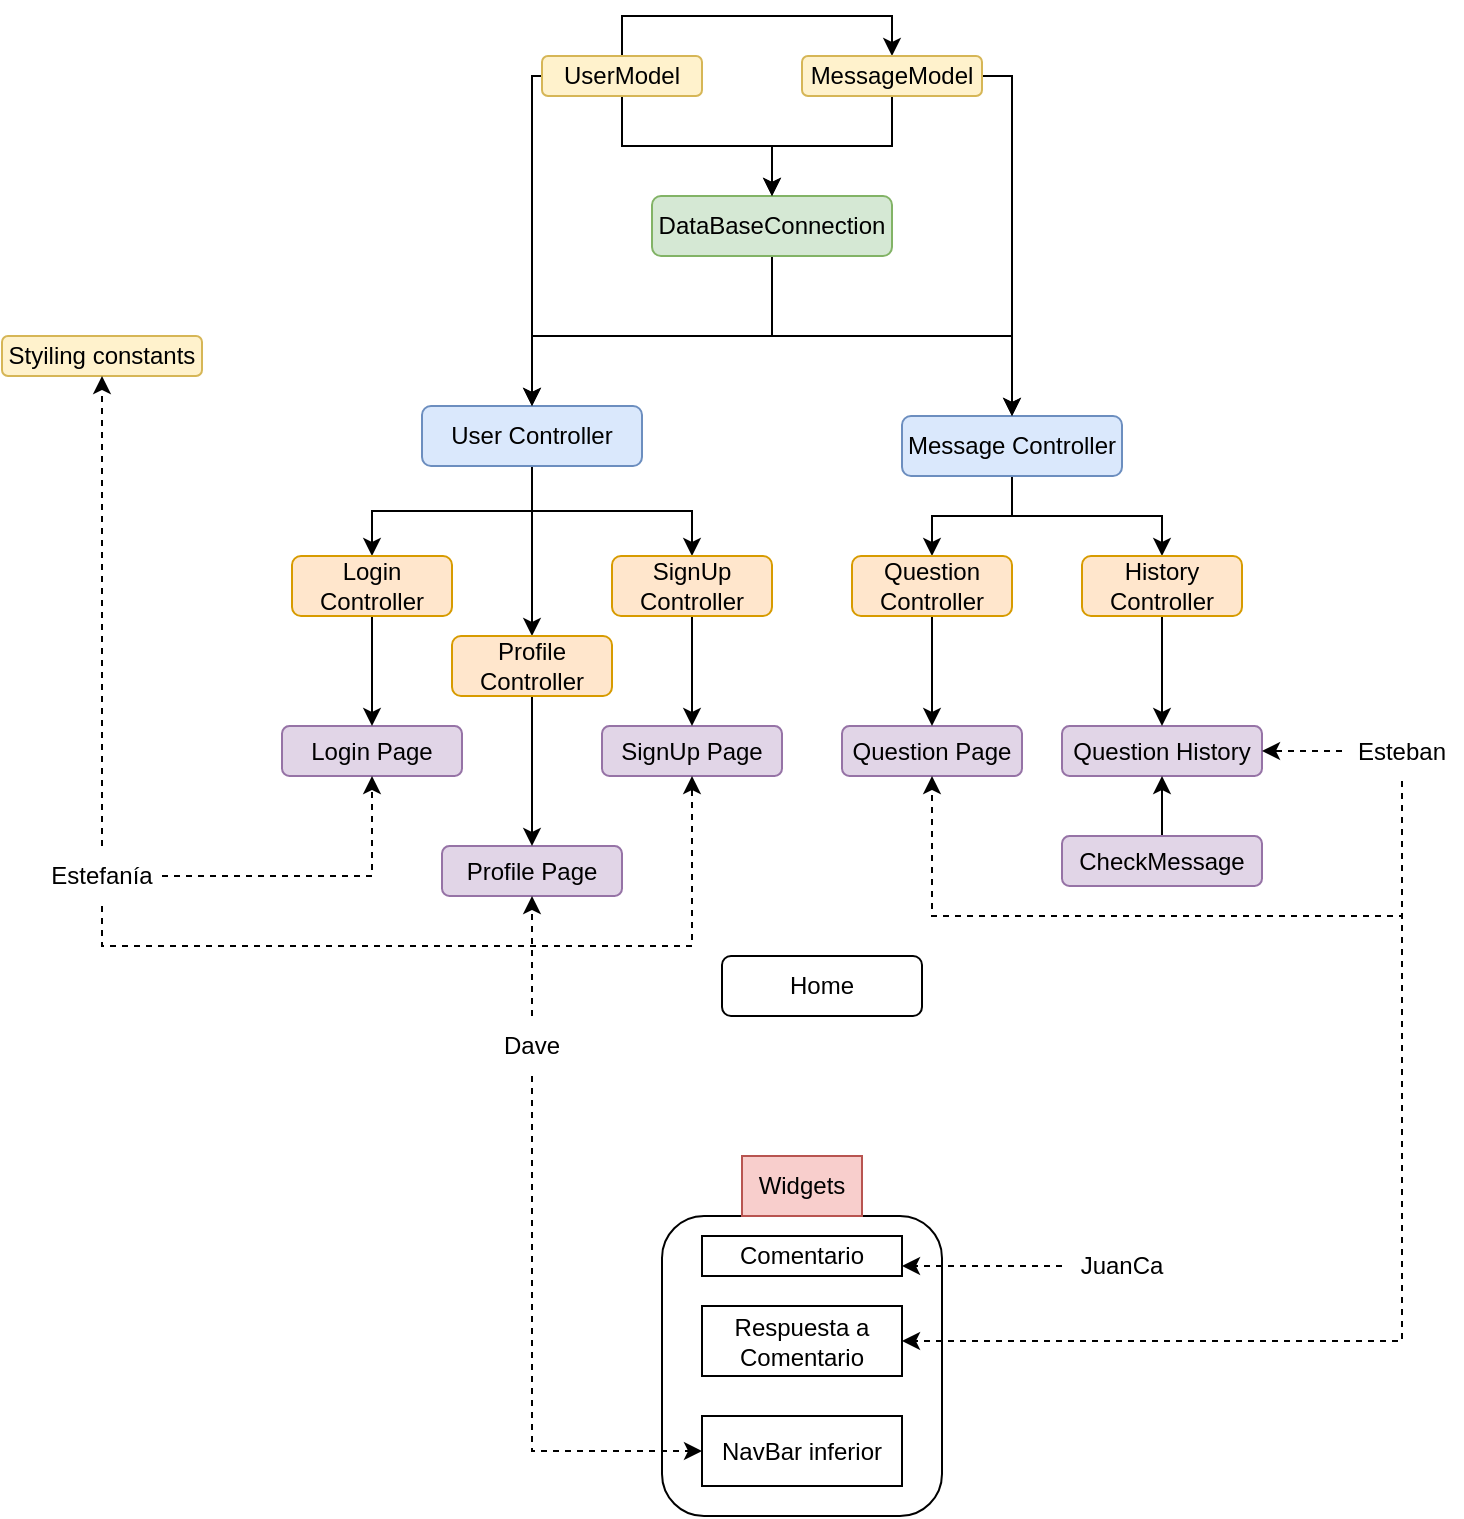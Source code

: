 <mxfile version="15.5.4" type="device"><diagram id="i4ligz8DzXzXs59bAB4W" name="Page-1"><mxGraphModel dx="1044" dy="506" grid="1" gridSize="10" guides="1" tooltips="1" connect="1" arrows="1" fold="1" page="1" pageScale="1" pageWidth="850" pageHeight="1100" math="0" shadow="0"><root><mxCell id="0"/><mxCell id="1" parent="0"/><mxCell id="BKrNaYf9EgIeo19u__sa-1" value="Styiling constants" style="rounded=1;whiteSpace=wrap;html=1;fillColor=#fff2cc;strokeColor=#d6b656;" vertex="1" parent="1"><mxGeometry x="40" y="270" width="100" height="20" as="geometry"/></mxCell><mxCell id="BKrNaYf9EgIeo19u__sa-29" style="edgeStyle=orthogonalEdgeStyle;rounded=0;orthogonalLoop=1;jettySize=auto;html=1;exitX=0.5;exitY=1;exitDx=0;exitDy=0;entryX=0.5;entryY=0;entryDx=0;entryDy=0;" edge="1" parent="1" source="BKrNaYf9EgIeo19u__sa-2" target="BKrNaYf9EgIeo19u__sa-28"><mxGeometry relative="1" as="geometry"/></mxCell><mxCell id="BKrNaYf9EgIeo19u__sa-34" style="edgeStyle=orthogonalEdgeStyle;rounded=0;orthogonalLoop=1;jettySize=auto;html=1;exitX=0.5;exitY=1;exitDx=0;exitDy=0;entryX=0.5;entryY=0;entryDx=0;entryDy=0;" edge="1" parent="1" source="BKrNaYf9EgIeo19u__sa-2" target="BKrNaYf9EgIeo19u__sa-33"><mxGeometry relative="1" as="geometry"/></mxCell><mxCell id="BKrNaYf9EgIeo19u__sa-36" style="edgeStyle=orthogonalEdgeStyle;rounded=0;orthogonalLoop=1;jettySize=auto;html=1;exitX=0.5;exitY=1;exitDx=0;exitDy=0;entryX=0.5;entryY=0;entryDx=0;entryDy=0;" edge="1" parent="1" source="BKrNaYf9EgIeo19u__sa-2" target="BKrNaYf9EgIeo19u__sa-31"><mxGeometry relative="1" as="geometry"/></mxCell><mxCell id="BKrNaYf9EgIeo19u__sa-2" value="User Controller" style="rounded=1;whiteSpace=wrap;html=1;fillColor=#dae8fc;strokeColor=#6c8ebf;" vertex="1" parent="1"><mxGeometry x="250" y="305" width="110" height="30" as="geometry"/></mxCell><mxCell id="BKrNaYf9EgIeo19u__sa-3" value="Login Page" style="rounded=1;whiteSpace=wrap;html=1;fillColor=#e1d5e7;strokeColor=#9673a6;" vertex="1" parent="1"><mxGeometry x="180" y="465" width="90" height="25" as="geometry"/></mxCell><mxCell id="BKrNaYf9EgIeo19u__sa-5" value="Profile Page" style="rounded=1;whiteSpace=wrap;html=1;fillColor=#e1d5e7;strokeColor=#9673a6;" vertex="1" parent="1"><mxGeometry x="260" y="525" width="90" height="25" as="geometry"/></mxCell><mxCell id="BKrNaYf9EgIeo19u__sa-6" value="SignUp Page" style="rounded=1;whiteSpace=wrap;html=1;fillColor=#e1d5e7;strokeColor=#9673a6;" vertex="1" parent="1"><mxGeometry x="340" y="465" width="90" height="25" as="geometry"/></mxCell><mxCell id="BKrNaYf9EgIeo19u__sa-9" value="Home" style="rounded=1;whiteSpace=wrap;html=1;" vertex="1" parent="1"><mxGeometry x="400" y="580" width="100" height="30" as="geometry"/></mxCell><mxCell id="BKrNaYf9EgIeo19u__sa-39" style="edgeStyle=orthogonalEdgeStyle;rounded=0;orthogonalLoop=1;jettySize=auto;html=1;exitX=0.5;exitY=1;exitDx=0;exitDy=0;entryX=0.5;entryY=0;entryDx=0;entryDy=0;" edge="1" parent="1" source="BKrNaYf9EgIeo19u__sa-10" target="BKrNaYf9EgIeo19u__sa-37"><mxGeometry relative="1" as="geometry"/></mxCell><mxCell id="BKrNaYf9EgIeo19u__sa-41" style="edgeStyle=orthogonalEdgeStyle;rounded=0;orthogonalLoop=1;jettySize=auto;html=1;exitX=0.5;exitY=1;exitDx=0;exitDy=0;entryX=0.5;entryY=0;entryDx=0;entryDy=0;" edge="1" parent="1" source="BKrNaYf9EgIeo19u__sa-10" target="BKrNaYf9EgIeo19u__sa-40"><mxGeometry relative="1" as="geometry"/></mxCell><mxCell id="BKrNaYf9EgIeo19u__sa-10" value="Message Controller" style="rounded=1;whiteSpace=wrap;html=1;fillColor=#dae8fc;strokeColor=#6c8ebf;" vertex="1" parent="1"><mxGeometry x="490" y="310" width="110" height="30" as="geometry"/></mxCell><mxCell id="BKrNaYf9EgIeo19u__sa-11" value="Question Page" style="rounded=1;whiteSpace=wrap;html=1;fillColor=#e1d5e7;strokeColor=#9673a6;" vertex="1" parent="1"><mxGeometry x="460" y="465" width="90" height="25" as="geometry"/></mxCell><mxCell id="BKrNaYf9EgIeo19u__sa-12" value="Question History" style="rounded=1;whiteSpace=wrap;html=1;fillColor=#e1d5e7;strokeColor=#9673a6;" vertex="1" parent="1"><mxGeometry x="570" y="465" width="100" height="25" as="geometry"/></mxCell><mxCell id="BKrNaYf9EgIeo19u__sa-43" style="edgeStyle=orthogonalEdgeStyle;rounded=0;orthogonalLoop=1;jettySize=auto;html=1;exitX=0.5;exitY=0;exitDx=0;exitDy=0;entryX=0.5;entryY=1;entryDx=0;entryDy=0;" edge="1" parent="1" source="BKrNaYf9EgIeo19u__sa-13" target="BKrNaYf9EgIeo19u__sa-12"><mxGeometry relative="1" as="geometry"/></mxCell><mxCell id="BKrNaYf9EgIeo19u__sa-13" value="CheckMessage" style="rounded=1;whiteSpace=wrap;html=1;fillColor=#e1d5e7;strokeColor=#9673a6;" vertex="1" parent="1"><mxGeometry x="570" y="520" width="100" height="25" as="geometry"/></mxCell><mxCell id="BKrNaYf9EgIeo19u__sa-26" style="edgeStyle=orthogonalEdgeStyle;rounded=0;orthogonalLoop=1;jettySize=auto;html=1;exitX=0.5;exitY=1;exitDx=0;exitDy=0;entryX=0.5;entryY=0;entryDx=0;entryDy=0;" edge="1" parent="1" source="BKrNaYf9EgIeo19u__sa-17" target="BKrNaYf9EgIeo19u__sa-2"><mxGeometry relative="1" as="geometry"><Array as="points"><mxPoint x="425" y="270"/><mxPoint x="305" y="270"/></Array></mxGeometry></mxCell><mxCell id="BKrNaYf9EgIeo19u__sa-27" style="edgeStyle=orthogonalEdgeStyle;rounded=0;orthogonalLoop=1;jettySize=auto;html=1;exitX=0.5;exitY=1;exitDx=0;exitDy=0;" edge="1" parent="1" source="BKrNaYf9EgIeo19u__sa-17" target="BKrNaYf9EgIeo19u__sa-10"><mxGeometry relative="1" as="geometry"><Array as="points"><mxPoint x="425" y="270"/><mxPoint x="545" y="270"/></Array></mxGeometry></mxCell><mxCell id="BKrNaYf9EgIeo19u__sa-17" value="DataBaseConnection" style="rounded=1;whiteSpace=wrap;html=1;fillColor=#d5e8d4;strokeColor=#82b366;" vertex="1" parent="1"><mxGeometry x="365" y="200" width="120" height="30" as="geometry"/></mxCell><mxCell id="BKrNaYf9EgIeo19u__sa-20" style="edgeStyle=orthogonalEdgeStyle;rounded=0;orthogonalLoop=1;jettySize=auto;html=1;exitX=0.5;exitY=0;exitDx=0;exitDy=0;entryX=0.5;entryY=0;entryDx=0;entryDy=0;" edge="1" parent="1" source="BKrNaYf9EgIeo19u__sa-18" target="BKrNaYf9EgIeo19u__sa-19"><mxGeometry relative="1" as="geometry"/></mxCell><mxCell id="BKrNaYf9EgIeo19u__sa-21" style="edgeStyle=orthogonalEdgeStyle;rounded=0;orthogonalLoop=1;jettySize=auto;html=1;exitX=0.5;exitY=1;exitDx=0;exitDy=0;" edge="1" parent="1" source="BKrNaYf9EgIeo19u__sa-18" target="BKrNaYf9EgIeo19u__sa-17"><mxGeometry relative="1" as="geometry"/></mxCell><mxCell id="BKrNaYf9EgIeo19u__sa-24" style="edgeStyle=orthogonalEdgeStyle;rounded=0;orthogonalLoop=1;jettySize=auto;html=1;exitX=0;exitY=0.5;exitDx=0;exitDy=0;entryX=0.5;entryY=0;entryDx=0;entryDy=0;" edge="1" parent="1" source="BKrNaYf9EgIeo19u__sa-18" target="BKrNaYf9EgIeo19u__sa-2"><mxGeometry relative="1" as="geometry"><Array as="points"><mxPoint x="305" y="140"/></Array></mxGeometry></mxCell><mxCell id="BKrNaYf9EgIeo19u__sa-18" value="UserModel" style="rounded=1;whiteSpace=wrap;html=1;fillColor=#fff2cc;strokeColor=#d6b656;" vertex="1" parent="1"><mxGeometry x="310" y="130" width="80" height="20" as="geometry"/></mxCell><mxCell id="BKrNaYf9EgIeo19u__sa-23" style="edgeStyle=orthogonalEdgeStyle;rounded=0;orthogonalLoop=1;jettySize=auto;html=1;exitX=0.5;exitY=1;exitDx=0;exitDy=0;entryX=0.5;entryY=0;entryDx=0;entryDy=0;" edge="1" parent="1" source="BKrNaYf9EgIeo19u__sa-19" target="BKrNaYf9EgIeo19u__sa-17"><mxGeometry relative="1" as="geometry"/></mxCell><mxCell id="BKrNaYf9EgIeo19u__sa-25" style="edgeStyle=orthogonalEdgeStyle;rounded=0;orthogonalLoop=1;jettySize=auto;html=1;exitX=1;exitY=0.5;exitDx=0;exitDy=0;entryX=0.5;entryY=0;entryDx=0;entryDy=0;" edge="1" parent="1" source="BKrNaYf9EgIeo19u__sa-19" target="BKrNaYf9EgIeo19u__sa-10"><mxGeometry relative="1" as="geometry"><Array as="points"><mxPoint x="545" y="140"/></Array></mxGeometry></mxCell><mxCell id="BKrNaYf9EgIeo19u__sa-19" value="MessageModel" style="rounded=1;whiteSpace=wrap;html=1;fillColor=#fff2cc;strokeColor=#d6b656;" vertex="1" parent="1"><mxGeometry x="440" y="130" width="90" height="20" as="geometry"/></mxCell><mxCell id="BKrNaYf9EgIeo19u__sa-30" style="edgeStyle=orthogonalEdgeStyle;rounded=0;orthogonalLoop=1;jettySize=auto;html=1;exitX=0.5;exitY=1;exitDx=0;exitDy=0;entryX=0.5;entryY=0;entryDx=0;entryDy=0;" edge="1" parent="1" source="BKrNaYf9EgIeo19u__sa-28" target="BKrNaYf9EgIeo19u__sa-3"><mxGeometry relative="1" as="geometry"/></mxCell><mxCell id="BKrNaYf9EgIeo19u__sa-28" value="Login Controller" style="rounded=1;whiteSpace=wrap;html=1;fillColor=#ffe6cc;strokeColor=#d79b00;" vertex="1" parent="1"><mxGeometry x="185" y="380" width="80" height="30" as="geometry"/></mxCell><mxCell id="BKrNaYf9EgIeo19u__sa-32" style="edgeStyle=orthogonalEdgeStyle;rounded=0;orthogonalLoop=1;jettySize=auto;html=1;exitX=0.5;exitY=1;exitDx=0;exitDy=0;entryX=0.5;entryY=0;entryDx=0;entryDy=0;" edge="1" parent="1" source="BKrNaYf9EgIeo19u__sa-31" target="BKrNaYf9EgIeo19u__sa-6"><mxGeometry relative="1" as="geometry"/></mxCell><mxCell id="BKrNaYf9EgIeo19u__sa-31" value="SignUp Controller" style="rounded=1;whiteSpace=wrap;html=1;fillColor=#ffe6cc;strokeColor=#d79b00;" vertex="1" parent="1"><mxGeometry x="345" y="380" width="80" height="30" as="geometry"/></mxCell><mxCell id="BKrNaYf9EgIeo19u__sa-35" style="edgeStyle=orthogonalEdgeStyle;rounded=0;orthogonalLoop=1;jettySize=auto;html=1;exitX=0.5;exitY=1;exitDx=0;exitDy=0;entryX=0.5;entryY=0;entryDx=0;entryDy=0;" edge="1" parent="1" source="BKrNaYf9EgIeo19u__sa-33" target="BKrNaYf9EgIeo19u__sa-5"><mxGeometry relative="1" as="geometry"/></mxCell><mxCell id="BKrNaYf9EgIeo19u__sa-33" value="Profile Controller" style="rounded=1;whiteSpace=wrap;html=1;fillColor=#ffe6cc;strokeColor=#d79b00;" vertex="1" parent="1"><mxGeometry x="265" y="420" width="80" height="30" as="geometry"/></mxCell><mxCell id="BKrNaYf9EgIeo19u__sa-38" style="edgeStyle=orthogonalEdgeStyle;rounded=0;orthogonalLoop=1;jettySize=auto;html=1;exitX=0.5;exitY=1;exitDx=0;exitDy=0;entryX=0.5;entryY=0;entryDx=0;entryDy=0;" edge="1" parent="1" source="BKrNaYf9EgIeo19u__sa-37" target="BKrNaYf9EgIeo19u__sa-11"><mxGeometry relative="1" as="geometry"/></mxCell><mxCell id="BKrNaYf9EgIeo19u__sa-37" value="Question Controller" style="rounded=1;whiteSpace=wrap;html=1;fillColor=#ffe6cc;strokeColor=#d79b00;" vertex="1" parent="1"><mxGeometry x="465" y="380" width="80" height="30" as="geometry"/></mxCell><mxCell id="BKrNaYf9EgIeo19u__sa-42" style="edgeStyle=orthogonalEdgeStyle;rounded=0;orthogonalLoop=1;jettySize=auto;html=1;exitX=0.5;exitY=1;exitDx=0;exitDy=0;entryX=0.5;entryY=0;entryDx=0;entryDy=0;" edge="1" parent="1" source="BKrNaYf9EgIeo19u__sa-40" target="BKrNaYf9EgIeo19u__sa-12"><mxGeometry relative="1" as="geometry"/></mxCell><mxCell id="BKrNaYf9EgIeo19u__sa-40" value="History&lt;br&gt;Controller" style="rounded=1;whiteSpace=wrap;html=1;fillColor=#ffe6cc;strokeColor=#d79b00;" vertex="1" parent="1"><mxGeometry x="580" y="380" width="80" height="30" as="geometry"/></mxCell><mxCell id="BKrNaYf9EgIeo19u__sa-44" value="" style="rounded=1;whiteSpace=wrap;html=1;" vertex="1" parent="1"><mxGeometry x="370" y="710" width="140" height="150" as="geometry"/></mxCell><mxCell id="BKrNaYf9EgIeo19u__sa-45" value="Comentario" style="rounded=0;whiteSpace=wrap;html=1;" vertex="1" parent="1"><mxGeometry x="390" y="720" width="100" height="20" as="geometry"/></mxCell><mxCell id="BKrNaYf9EgIeo19u__sa-46" value="Respuesta a Comentario" style="rounded=0;whiteSpace=wrap;html=1;" vertex="1" parent="1"><mxGeometry x="390" y="755" width="100" height="35" as="geometry"/></mxCell><mxCell id="BKrNaYf9EgIeo19u__sa-47" value="NavBar inferior" style="rounded=0;whiteSpace=wrap;html=1;" vertex="1" parent="1"><mxGeometry x="390" y="810" width="100" height="35" as="geometry"/></mxCell><mxCell id="BKrNaYf9EgIeo19u__sa-48" value="Widgets" style="text;html=1;strokeColor=#b85450;fillColor=#f8cecc;align=center;verticalAlign=middle;whiteSpace=wrap;rounded=0;" vertex="1" parent="1"><mxGeometry x="410" y="680" width="60" height="30" as="geometry"/></mxCell><mxCell id="BKrNaYf9EgIeo19u__sa-50" style="edgeStyle=orthogonalEdgeStyle;rounded=0;orthogonalLoop=1;jettySize=auto;html=1;exitX=0.5;exitY=0;exitDx=0;exitDy=0;entryX=0.5;entryY=1;entryDx=0;entryDy=0;dashed=1;" edge="1" parent="1" source="BKrNaYf9EgIeo19u__sa-49" target="BKrNaYf9EgIeo19u__sa-1"><mxGeometry relative="1" as="geometry"/></mxCell><mxCell id="BKrNaYf9EgIeo19u__sa-51" style="edgeStyle=orthogonalEdgeStyle;rounded=0;orthogonalLoop=1;jettySize=auto;html=1;exitX=1;exitY=0.5;exitDx=0;exitDy=0;entryX=0.5;entryY=1;entryDx=0;entryDy=0;dashed=1;" edge="1" parent="1" source="BKrNaYf9EgIeo19u__sa-49" target="BKrNaYf9EgIeo19u__sa-3"><mxGeometry relative="1" as="geometry"/></mxCell><mxCell id="BKrNaYf9EgIeo19u__sa-52" style="edgeStyle=orthogonalEdgeStyle;rounded=0;orthogonalLoop=1;jettySize=auto;html=1;exitX=0.5;exitY=1;exitDx=0;exitDy=0;entryX=0.5;entryY=1;entryDx=0;entryDy=0;dashed=1;" edge="1" parent="1" source="BKrNaYf9EgIeo19u__sa-49" target="BKrNaYf9EgIeo19u__sa-6"><mxGeometry relative="1" as="geometry"/></mxCell><mxCell id="BKrNaYf9EgIeo19u__sa-49" value="Estefanía" style="text;html=1;strokeColor=none;fillColor=none;align=center;verticalAlign=middle;whiteSpace=wrap;rounded=0;" vertex="1" parent="1"><mxGeometry x="60" y="525" width="60" height="30" as="geometry"/></mxCell><mxCell id="BKrNaYf9EgIeo19u__sa-54" style="edgeStyle=orthogonalEdgeStyle;rounded=0;orthogonalLoop=1;jettySize=auto;html=1;exitX=0.5;exitY=0;exitDx=0;exitDy=0;entryX=0.5;entryY=1;entryDx=0;entryDy=0;dashed=1;" edge="1" parent="1" source="BKrNaYf9EgIeo19u__sa-53" target="BKrNaYf9EgIeo19u__sa-5"><mxGeometry relative="1" as="geometry"/></mxCell><mxCell id="BKrNaYf9EgIeo19u__sa-55" style="edgeStyle=orthogonalEdgeStyle;rounded=0;orthogonalLoop=1;jettySize=auto;html=1;exitX=0.5;exitY=1;exitDx=0;exitDy=0;entryX=0;entryY=0.5;entryDx=0;entryDy=0;dashed=1;" edge="1" parent="1" source="BKrNaYf9EgIeo19u__sa-53" target="BKrNaYf9EgIeo19u__sa-47"><mxGeometry relative="1" as="geometry"/></mxCell><mxCell id="BKrNaYf9EgIeo19u__sa-53" value="Dave" style="text;html=1;strokeColor=none;fillColor=none;align=center;verticalAlign=middle;whiteSpace=wrap;rounded=0;" vertex="1" parent="1"><mxGeometry x="275" y="610" width="60" height="30" as="geometry"/></mxCell><mxCell id="BKrNaYf9EgIeo19u__sa-58" style="edgeStyle=orthogonalEdgeStyle;rounded=0;orthogonalLoop=1;jettySize=auto;html=1;exitX=0.5;exitY=1;exitDx=0;exitDy=0;entryX=0.5;entryY=1;entryDx=0;entryDy=0;dashed=1;" edge="1" parent="1" source="BKrNaYf9EgIeo19u__sa-56" target="BKrNaYf9EgIeo19u__sa-11"><mxGeometry relative="1" as="geometry"><Array as="points"><mxPoint x="740" y="560"/><mxPoint x="505" y="560"/></Array></mxGeometry></mxCell><mxCell id="BKrNaYf9EgIeo19u__sa-60" style="edgeStyle=orthogonalEdgeStyle;rounded=0;orthogonalLoop=1;jettySize=auto;html=1;exitX=0.5;exitY=1;exitDx=0;exitDy=0;entryX=1;entryY=0.5;entryDx=0;entryDy=0;dashed=1;" edge="1" parent="1" source="BKrNaYf9EgIeo19u__sa-56" target="BKrNaYf9EgIeo19u__sa-46"><mxGeometry relative="1" as="geometry"/></mxCell><mxCell id="BKrNaYf9EgIeo19u__sa-63" style="edgeStyle=orthogonalEdgeStyle;rounded=0;orthogonalLoop=1;jettySize=auto;html=1;exitX=0;exitY=0.5;exitDx=0;exitDy=0;entryX=1;entryY=0.5;entryDx=0;entryDy=0;dashed=1;" edge="1" parent="1" source="BKrNaYf9EgIeo19u__sa-56" target="BKrNaYf9EgIeo19u__sa-12"><mxGeometry relative="1" as="geometry"/></mxCell><mxCell id="BKrNaYf9EgIeo19u__sa-56" value="Esteban" style="text;html=1;strokeColor=none;fillColor=none;align=center;verticalAlign=middle;whiteSpace=wrap;rounded=0;" vertex="1" parent="1"><mxGeometry x="710" y="462.5" width="60" height="30" as="geometry"/></mxCell><mxCell id="BKrNaYf9EgIeo19u__sa-62" style="edgeStyle=orthogonalEdgeStyle;rounded=0;orthogonalLoop=1;jettySize=auto;html=1;exitX=0;exitY=0.5;exitDx=0;exitDy=0;entryX=1;entryY=0.75;entryDx=0;entryDy=0;dashed=1;" edge="1" parent="1" source="BKrNaYf9EgIeo19u__sa-61" target="BKrNaYf9EgIeo19u__sa-45"><mxGeometry relative="1" as="geometry"/></mxCell><mxCell id="BKrNaYf9EgIeo19u__sa-61" value="JuanCa" style="text;html=1;strokeColor=none;fillColor=none;align=center;verticalAlign=middle;whiteSpace=wrap;rounded=0;" vertex="1" parent="1"><mxGeometry x="570" y="720" width="60" height="30" as="geometry"/></mxCell></root></mxGraphModel></diagram></mxfile>
